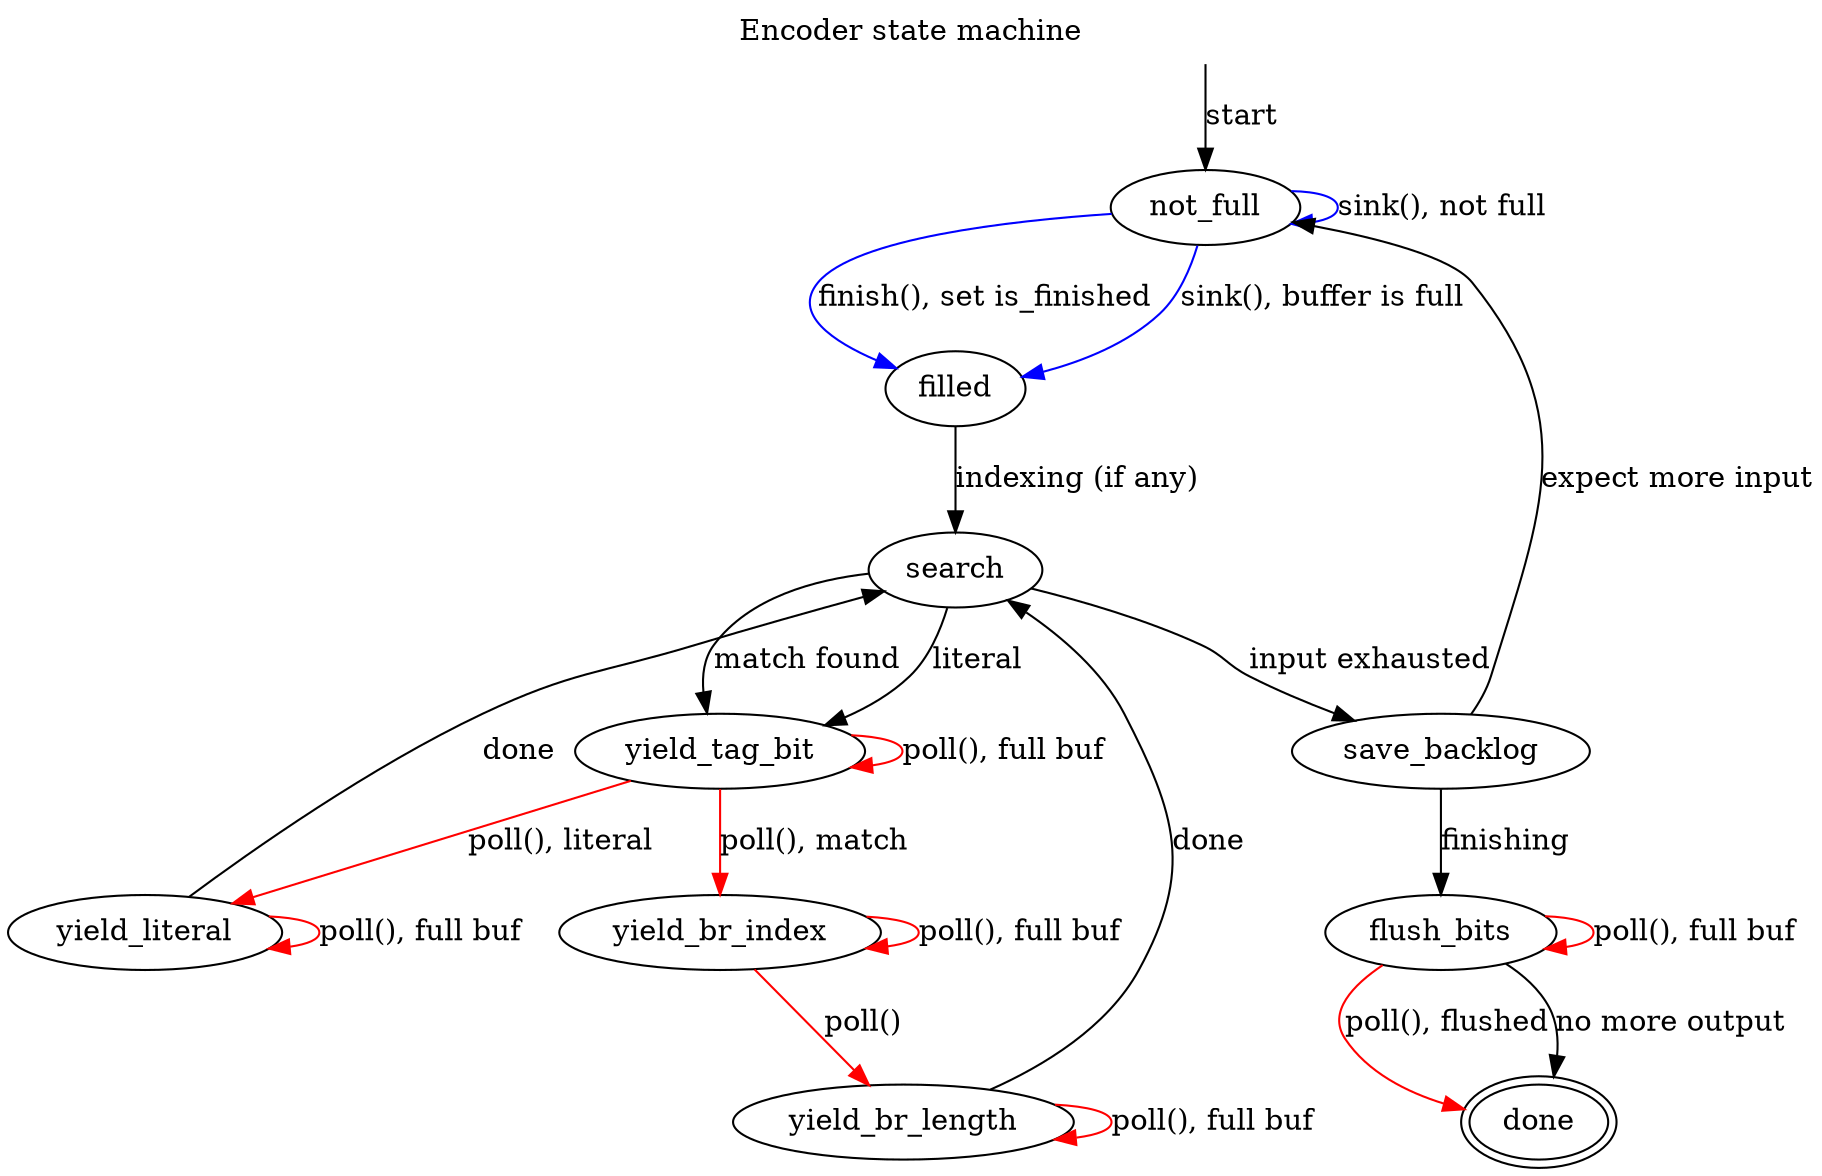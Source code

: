 digraph {
        graph [label="Encoder state machine", labelloc="t"]
        start [style="invis", shape="point"]
        not_full
        filled
        search
        yield_tag_bit
        yield_literal
        yield_br_length
        yield_br_index
        save_backlog
        flush_bits
        done [peripheries=2]

        start->not_full [label="start"]

        not_full->not_full [label="sink(), not full", color="blue"]
        not_full->filled [label="sink(), buffer is full", color="blue"]
        not_full->filled [label="finish(), set is_finished", color="blue"]

        filled->search [label="indexing (if any)"]

        search->yield_tag_bit [label="literal"]
        search->yield_tag_bit [label="match found"]
        search->save_backlog [label="input exhausted"]

        yield_tag_bit->yield_tag_bit [label="poll(), full buf", color="red"]
        yield_tag_bit->yield_literal [label="poll(), literal", color="red"]
        yield_tag_bit->yield_br_index [label="poll(), match", color="red"]

        yield_literal->yield_literal [label="poll(), full buf", color="red"]
        yield_literal->search [label="done"]

        yield_br_index->yield_br_index [label="poll(), full buf", color="red"]
        yield_br_index->yield_br_length [label="poll()", color="red"]

        yield_br_length->yield_br_length [label="poll(), full buf", color="red"]
        yield_br_length->search [label="done"]

        save_backlog->flush_bits [label="finishing"]
        save_backlog->not_full [label="expect more input"]

        flush_bits->flush_bits [label="poll(), full buf", color="red"]
        flush_bits->done [label="poll(), flushed", color="red"]
        flush_bits->done [label="no more output"]
}
